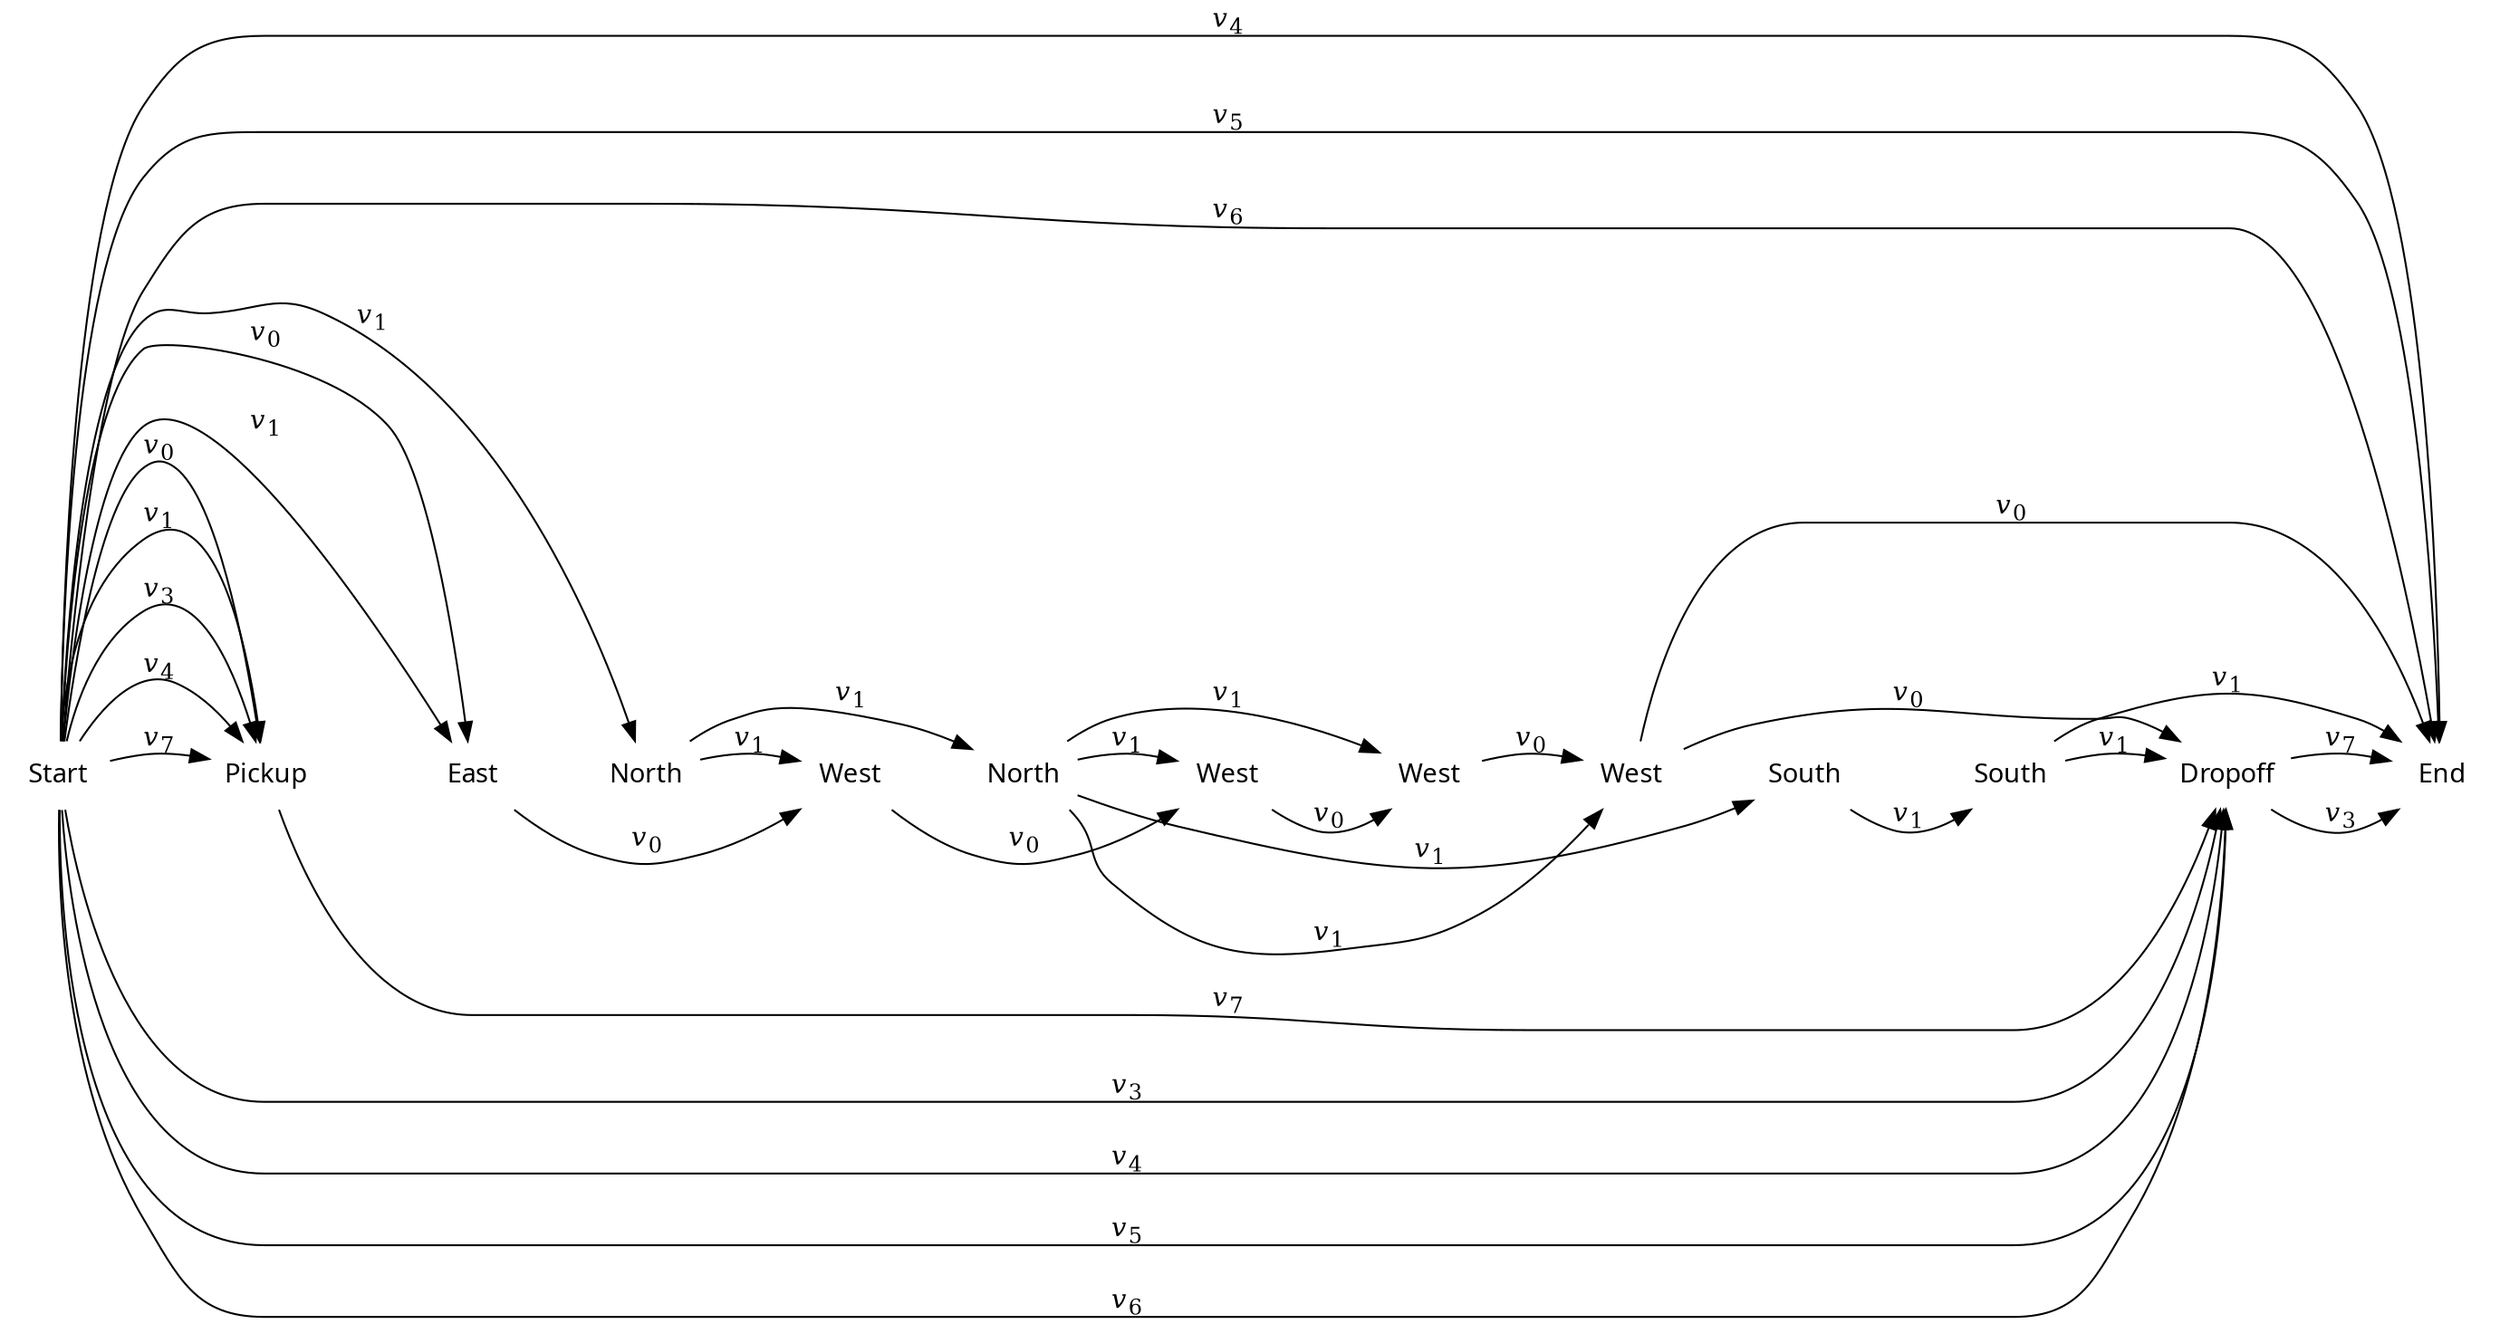digraph cat {
rankdir=LR
node [shape=plaintext]
edge [arrowhead=normal]

0 [label="Start",fontname="sans"]
1 [label="Pickup",fontname="sans"]
2 [label="East",fontname="sans"]
3 [label="North",fontname="sans"]
4 [label="West",fontname="sans"]
5 [label="North",fontname="sans"]
6 [label="West",fontname="sans"]
7 [label="West",fontname="sans"]
8 [label="West",fontname="sans"]
9 [label="South",fontname="sans"]
10 [label="South",fontname="sans"]
11 [label="Dropoff",fontname="sans"]
12 [label="End",fontname="sans"]

0 -> 1 [label=<<i>v</i><sub>0</sub>>]
0 -> 2 [label=<<i>v</i><sub>0</sub>>]
0 -> 1 [label=<<i>v</i><sub>1</sub>>]
0 -> 2 [label=<<i>v</i><sub>1</sub>>]
0 -> 3 [label=<<i>v</i><sub>1</sub>>]
0 -> 1 [label=<<i>v</i><sub>3</sub>>]
0 -> 11 [label=<<i>v</i><sub>3</sub>>]
0 -> 1 [label=<<i>v</i><sub>4</sub>>]
0 -> 11 [label=<<i>v</i><sub>4</sub>>]
0 -> 12 [label=<<i>v</i><sub>4</sub>>]
0 -> 11 [label=<<i>v</i><sub>5</sub>>]
0 -> 12 [label=<<i>v</i><sub>5</sub>>]
0 -> 11 [label=<<i>v</i><sub>6</sub>>]
0 -> 12 [label=<<i>v</i><sub>6</sub>>]
0 -> 1 [label=<<i>v</i><sub>7</sub>>]
1 -> 11 [label=<<i>v</i><sub>7</sub>>]
2 -> 4 [label=<<i>v</i><sub>0</sub>>]
3 -> 4 [label=<<i>v</i><sub>1</sub>>]
3 -> 5 [label=<<i>v</i><sub>1</sub>>]
4 -> 6 [label=<<i>v</i><sub>0</sub>>]
5 -> 6 [label=<<i>v</i><sub>1</sub>>]
5 -> 7 [label=<<i>v</i><sub>1</sub>>]
5 -> 8 [label=<<i>v</i><sub>1</sub>>]
5 -> 9 [label=<<i>v</i><sub>1</sub>>]
6 -> 7 [label=<<i>v</i><sub>0</sub>>]
7 -> 8 [label=<<i>v</i><sub>0</sub>>]
8 -> 11 [label=<<i>v</i><sub>0</sub>>]
8 -> 12 [label=<<i>v</i><sub>0</sub>>]
9 -> 10 [label=<<i>v</i><sub>1</sub>>]
10 -> 11 [label=<<i>v</i><sub>1</sub>>]
10 -> 12 [label=<<i>v</i><sub>1</sub>>]
11 -> 12 [label=<<i>v</i><sub>3</sub>>]
11 -> 12 [label=<<i>v</i><sub>7</sub>>]

# To line up the actions
0 -> 1 [weight=100,style=invis]
1 -> 2 [weight=100,style=invis]
2 -> 3 [weight=100,style=invis]
3 -> 4 [weight=100,style=invis]
4 -> 5 [weight=100,style=invis]
5 -> 6 [weight=100,style=invis]
6 -> 7 [weight=100,style=invis]
7 -> 8 [weight=100,style=invis]
8 -> 9 [weight=100,style=invis]
9 -> 10 [weight=100,style=invis]
10 -> 11 [weight=100,style=invis]
11 -> 12 [weight=100,style=invis]
}
